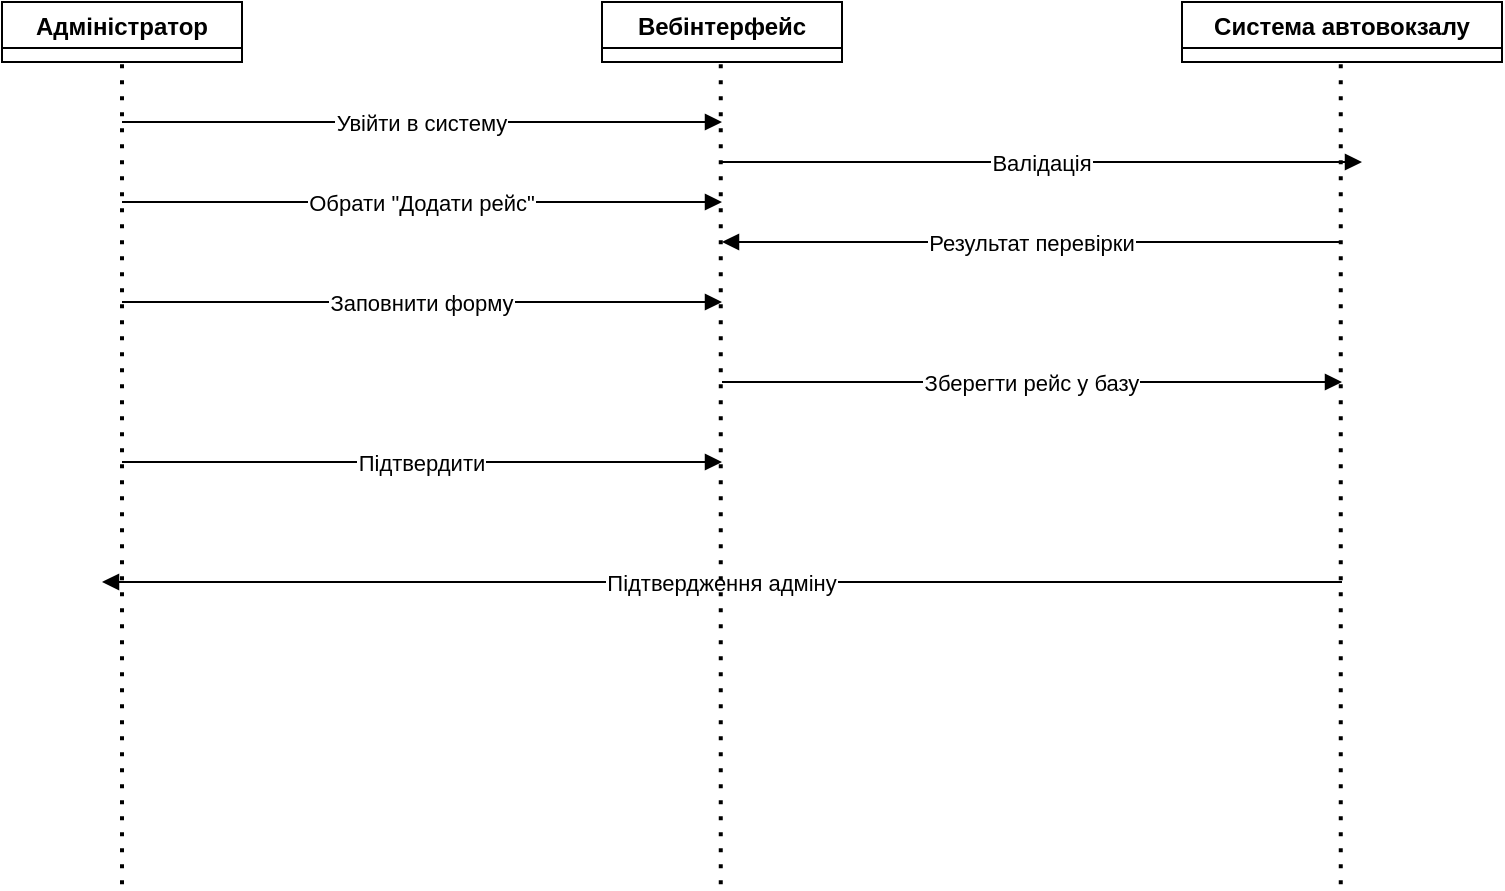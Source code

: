 <mxfile version="27.1.4">
  <diagram name="UC3: Додавання нового рейсу" id="UC3">
    <mxGraphModel dx="947" dy="522" grid="1" gridSize="10" guides="1" tooltips="1" connect="1" arrows="1" fold="1" page="1" pageScale="1" pageWidth="827" pageHeight="1169" math="0" shadow="0">
      <root>
        <mxCell id="0" />
        <mxCell id="1" parent="0" />
        <mxCell id="admin" value="Адміністратор" style="swimlane" parent="1" vertex="1" collapsed="1">
          <mxGeometry x="40" y="20" width="120" height="30" as="geometry">
            <mxRectangle x="40" y="20" width="140" height="900" as="alternateBounds" />
          </mxGeometry>
        </mxCell>
        <mxCell id="ui" value="Вебінтерфейс" style="swimlane" parent="1" vertex="1" collapsed="1">
          <mxGeometry x="340" y="20" width="120" height="30" as="geometry">
            <mxRectangle x="200" y="20" width="140" height="900" as="alternateBounds" />
          </mxGeometry>
        </mxCell>
        <mxCell id="system" value="Система автовокзалу" style="swimlane" parent="1" vertex="1" collapsed="1">
          <mxGeometry x="630" y="20" width="160" height="30" as="geometry">
            <mxRectangle x="360" y="20" width="140" height="900" as="alternateBounds" />
          </mxGeometry>
        </mxCell>
        <mxCell id="e1" value="Увійти в систему" style="endArrow=block;" parent="1" edge="1">
          <mxGeometry relative="1" as="geometry">
            <mxPoint x="100" y="80" as="sourcePoint" />
            <mxPoint x="400" y="80" as="targetPoint" />
          </mxGeometry>
        </mxCell>
        <mxCell id="e2" value="Обрати &quot;Додати рейс&quot;" style="endArrow=block;" parent="1" edge="1">
          <mxGeometry relative="1" as="geometry">
            <mxPoint x="100" y="120" as="sourcePoint" />
            <mxPoint x="400" y="120" as="targetPoint" />
          </mxGeometry>
        </mxCell>
        <mxCell id="e3" value="Заповнити форму" style="endArrow=block;" parent="1" edge="1">
          <mxGeometry relative="1" as="geometry">
            <mxPoint x="100" y="170" as="sourcePoint" />
            <mxPoint x="400" y="170" as="targetPoint" />
          </mxGeometry>
        </mxCell>
        <mxCell id="e4" value="Валідація" style="endArrow=block;" parent="1" edge="1">
          <mxGeometry relative="1" as="geometry">
            <mxPoint x="400" y="100" as="sourcePoint" />
            <mxPoint x="720" y="100" as="targetPoint" />
          </mxGeometry>
        </mxCell>
        <mxCell id="e5" value="Результат перевірки" style="endArrow=block;" parent="1" edge="1">
          <mxGeometry relative="1" as="geometry">
            <mxPoint x="710" y="140" as="sourcePoint" />
            <mxPoint x="400" y="140" as="targetPoint" />
          </mxGeometry>
        </mxCell>
        <mxCell id="e6" value="Підтвердити" style="endArrow=block;" parent="1" edge="1">
          <mxGeometry relative="1" as="geometry">
            <mxPoint x="100" y="250" as="sourcePoint" />
            <mxPoint x="400" y="250" as="targetPoint" />
          </mxGeometry>
        </mxCell>
        <mxCell id="e7" value="Зберегти рейс у базу" style="endArrow=block;" parent="1" edge="1">
          <mxGeometry relative="1" as="geometry">
            <mxPoint x="400" y="210" as="sourcePoint" />
            <mxPoint x="710" y="210" as="targetPoint" />
          </mxGeometry>
        </mxCell>
        <mxCell id="e8" value="Підтвердження адміну" style="endArrow=block;" parent="1" edge="1">
          <mxGeometry relative="1" as="geometry">
            <mxPoint x="710" y="310" as="sourcePoint" />
            <mxPoint x="90" y="310" as="targetPoint" />
          </mxGeometry>
        </mxCell>
        <mxCell id="cY5WYt0mI24R3LSOdCLZ-3" value="" style="endArrow=none;dashed=1;html=1;dashPattern=1 3;strokeWidth=2;rounded=0;" edge="1" parent="1">
          <mxGeometry width="50" height="50" relative="1" as="geometry">
            <mxPoint x="100" y="461.143" as="sourcePoint" />
            <mxPoint x="100" y="50" as="targetPoint" />
          </mxGeometry>
        </mxCell>
        <mxCell id="cY5WYt0mI24R3LSOdCLZ-4" value="" style="endArrow=none;dashed=1;html=1;dashPattern=1 3;strokeWidth=2;rounded=0;" edge="1" parent="1">
          <mxGeometry width="50" height="50" relative="1" as="geometry">
            <mxPoint x="399.38" y="461.143" as="sourcePoint" />
            <mxPoint x="399.38" y="50" as="targetPoint" />
          </mxGeometry>
        </mxCell>
        <mxCell id="cY5WYt0mI24R3LSOdCLZ-5" value="" style="endArrow=none;dashed=1;html=1;dashPattern=1 3;strokeWidth=2;rounded=0;" edge="1" parent="1">
          <mxGeometry width="50" height="50" relative="1" as="geometry">
            <mxPoint x="709.38" y="461.143" as="sourcePoint" />
            <mxPoint x="709.38" y="50" as="targetPoint" />
          </mxGeometry>
        </mxCell>
      </root>
    </mxGraphModel>
  </diagram>
</mxfile>
